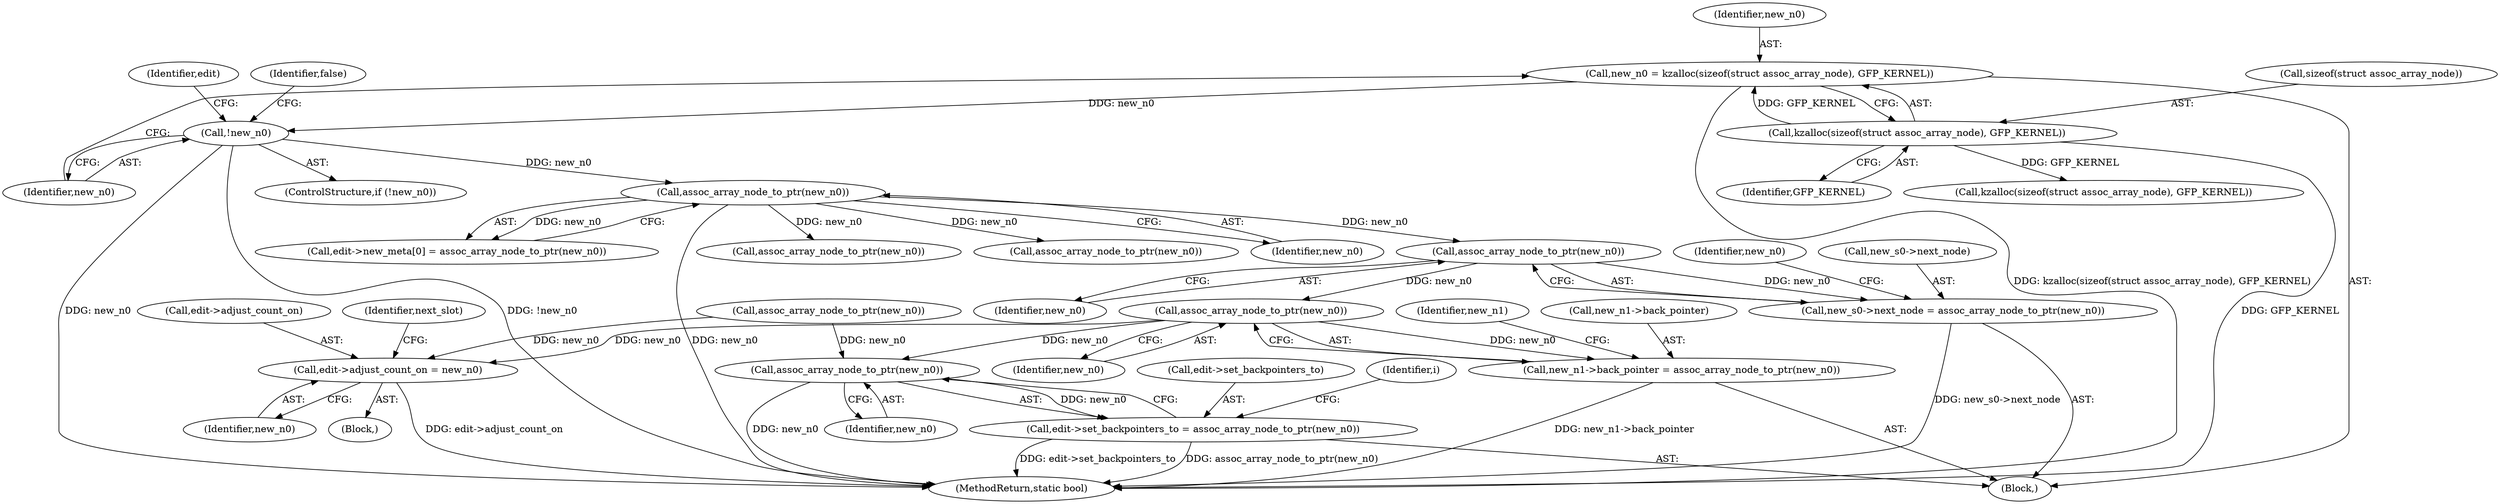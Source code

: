 digraph "0_linux_ea6789980fdaa610d7eb63602c746bf6ec70cd2b@pointer" {
"1001109" [label="(Call,assoc_array_node_to_ptr(new_n0))"];
"1000280" [label="(Call,assoc_array_node_to_ptr(new_n0))"];
"1000270" [label="(Call,!new_n0)"];
"1000263" [label="(Call,new_n0 = kzalloc(sizeof(struct assoc_array_node), GFP_KERNEL))"];
"1000265" [label="(Call,kzalloc(sizeof(struct assoc_array_node), GFP_KERNEL))"];
"1001105" [label="(Call,new_s0->next_node = assoc_array_node_to_ptr(new_n0))"];
"1001126" [label="(Call,assoc_array_node_to_ptr(new_n0))"];
"1000695" [label="(Call,edit->adjust_count_on = new_n0)"];
"1000726" [label="(Call,assoc_array_node_to_ptr(new_n0))"];
"1000722" [label="(Call,edit->set_backpointers_to = assoc_array_node_to_ptr(new_n0))"];
"1001122" [label="(Call,new_n1->back_pointer = assoc_array_node_to_ptr(new_n0))"];
"1001113" [label="(Identifier,new_n0)"];
"1001126" [label="(Call,assoc_array_node_to_ptr(new_n0))"];
"1000270" [label="(Call,!new_n0)"];
"1000268" [label="(Identifier,GFP_KERNEL)"];
"1001122" [label="(Call,new_n1->back_pointer = assoc_array_node_to_ptr(new_n0))"];
"1000723" [label="(Call,edit->set_backpointers_to)"];
"1000277" [label="(Identifier,edit)"];
"1000722" [label="(Call,edit->set_backpointers_to = assoc_array_node_to_ptr(new_n0))"];
"1001109" [label="(Call,assoc_array_node_to_ptr(new_n0))"];
"1000730" [label="(Identifier,i)"];
"1000265" [label="(Call,kzalloc(sizeof(struct assoc_array_node), GFP_KERNEL))"];
"1001105" [label="(Call,new_s0->next_node = assoc_array_node_to_ptr(new_n0))"];
"1000727" [label="(Identifier,new_n0)"];
"1000673" [label="(Block,)"];
"1001110" [label="(Identifier,new_n0)"];
"1000284" [label="(Call,kzalloc(sizeof(struct assoc_array_node), GFP_KERNEL))"];
"1000122" [label="(Block,)"];
"1001127" [label="(Identifier,new_n0)"];
"1000445" [label="(Call,assoc_array_node_to_ptr(new_n0))"];
"1000269" [label="(ControlStructure,if (!new_n0))"];
"1000271" [label="(Identifier,new_n0)"];
"1000425" [label="(Call,assoc_array_node_to_ptr(new_n0))"];
"1000273" [label="(Identifier,false)"];
"1001123" [label="(Call,new_n1->back_pointer)"];
"1000281" [label="(Identifier,new_n0)"];
"1000263" [label="(Call,new_n0 = kzalloc(sizeof(struct assoc_array_node), GFP_KERNEL))"];
"1000274" [label="(Call,edit->new_meta[0] = assoc_array_node_to_ptr(new_n0))"];
"1001251" [label="(MethodReturn,static bool)"];
"1000720" [label="(Identifier,next_slot)"];
"1001130" [label="(Identifier,new_n1)"];
"1000695" [label="(Call,edit->adjust_count_on = new_n0)"];
"1001106" [label="(Call,new_s0->next_node)"];
"1000264" [label="(Identifier,new_n0)"];
"1000280" [label="(Call,assoc_array_node_to_ptr(new_n0))"];
"1000726" [label="(Call,assoc_array_node_to_ptr(new_n0))"];
"1000696" [label="(Call,edit->adjust_count_on)"];
"1000889" [label="(Call,assoc_array_node_to_ptr(new_n0))"];
"1000266" [label="(Call,sizeof(struct assoc_array_node))"];
"1000699" [label="(Identifier,new_n0)"];
"1001109" -> "1001105"  [label="AST: "];
"1001109" -> "1001110"  [label="CFG: "];
"1001110" -> "1001109"  [label="AST: "];
"1001105" -> "1001109"  [label="CFG: "];
"1001109" -> "1001105"  [label="DDG: new_n0"];
"1000280" -> "1001109"  [label="DDG: new_n0"];
"1001109" -> "1001126"  [label="DDG: new_n0"];
"1000280" -> "1000274"  [label="AST: "];
"1000280" -> "1000281"  [label="CFG: "];
"1000281" -> "1000280"  [label="AST: "];
"1000274" -> "1000280"  [label="CFG: "];
"1000280" -> "1001251"  [label="DDG: new_n0"];
"1000280" -> "1000274"  [label="DDG: new_n0"];
"1000270" -> "1000280"  [label="DDG: new_n0"];
"1000280" -> "1000425"  [label="DDG: new_n0"];
"1000280" -> "1000889"  [label="DDG: new_n0"];
"1000270" -> "1000269"  [label="AST: "];
"1000270" -> "1000271"  [label="CFG: "];
"1000271" -> "1000270"  [label="AST: "];
"1000273" -> "1000270"  [label="CFG: "];
"1000277" -> "1000270"  [label="CFG: "];
"1000270" -> "1001251"  [label="DDG: !new_n0"];
"1000270" -> "1001251"  [label="DDG: new_n0"];
"1000263" -> "1000270"  [label="DDG: new_n0"];
"1000263" -> "1000122"  [label="AST: "];
"1000263" -> "1000265"  [label="CFG: "];
"1000264" -> "1000263"  [label="AST: "];
"1000265" -> "1000263"  [label="AST: "];
"1000271" -> "1000263"  [label="CFG: "];
"1000263" -> "1001251"  [label="DDG: kzalloc(sizeof(struct assoc_array_node), GFP_KERNEL)"];
"1000265" -> "1000263"  [label="DDG: GFP_KERNEL"];
"1000265" -> "1000268"  [label="CFG: "];
"1000266" -> "1000265"  [label="AST: "];
"1000268" -> "1000265"  [label="AST: "];
"1000265" -> "1001251"  [label="DDG: GFP_KERNEL"];
"1000265" -> "1000284"  [label="DDG: GFP_KERNEL"];
"1001105" -> "1000122"  [label="AST: "];
"1001106" -> "1001105"  [label="AST: "];
"1001113" -> "1001105"  [label="CFG: "];
"1001105" -> "1001251"  [label="DDG: new_s0->next_node"];
"1001126" -> "1001122"  [label="AST: "];
"1001126" -> "1001127"  [label="CFG: "];
"1001127" -> "1001126"  [label="AST: "];
"1001122" -> "1001126"  [label="CFG: "];
"1001126" -> "1000695"  [label="DDG: new_n0"];
"1001126" -> "1000726"  [label="DDG: new_n0"];
"1001126" -> "1001122"  [label="DDG: new_n0"];
"1000695" -> "1000673"  [label="AST: "];
"1000695" -> "1000699"  [label="CFG: "];
"1000696" -> "1000695"  [label="AST: "];
"1000699" -> "1000695"  [label="AST: "];
"1000720" -> "1000695"  [label="CFG: "];
"1000695" -> "1001251"  [label="DDG: edit->adjust_count_on"];
"1000445" -> "1000695"  [label="DDG: new_n0"];
"1000726" -> "1000722"  [label="AST: "];
"1000726" -> "1000727"  [label="CFG: "];
"1000727" -> "1000726"  [label="AST: "];
"1000722" -> "1000726"  [label="CFG: "];
"1000726" -> "1001251"  [label="DDG: new_n0"];
"1000726" -> "1000722"  [label="DDG: new_n0"];
"1000445" -> "1000726"  [label="DDG: new_n0"];
"1000722" -> "1000122"  [label="AST: "];
"1000723" -> "1000722"  [label="AST: "];
"1000730" -> "1000722"  [label="CFG: "];
"1000722" -> "1001251"  [label="DDG: assoc_array_node_to_ptr(new_n0)"];
"1000722" -> "1001251"  [label="DDG: edit->set_backpointers_to"];
"1001122" -> "1000122"  [label="AST: "];
"1001123" -> "1001122"  [label="AST: "];
"1001130" -> "1001122"  [label="CFG: "];
"1001122" -> "1001251"  [label="DDG: new_n1->back_pointer"];
}
